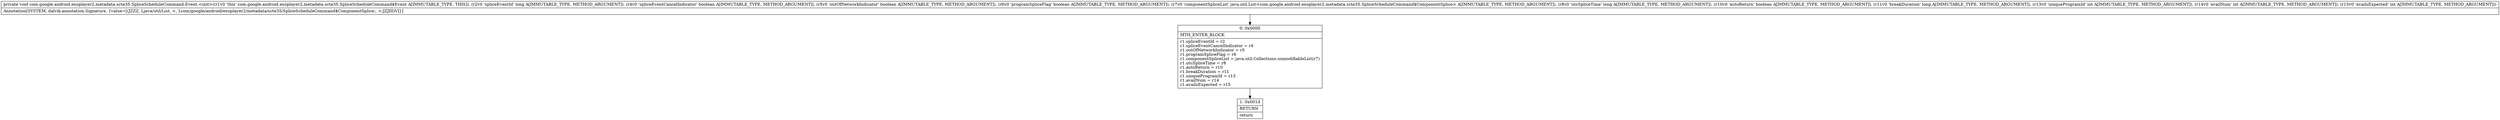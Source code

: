 digraph "CFG forcom.google.android.exoplayer2.metadata.scte35.SpliceScheduleCommand.Event.\<init\>(JZZZLjava\/util\/List;JZJIII)V" {
Node_0 [shape=record,label="{0\:\ 0x0000|MTH_ENTER_BLOCK\l|r1.spliceEventId = r2\lr1.spliceEventCancelIndicator = r4\lr1.outOfNetworkIndicator = r5\lr1.programSpliceFlag = r6\lr1.componentSpliceList = java.util.Collections.unmodifiableList(r7)\lr1.utcSpliceTime = r8\lr1.autoReturn = r10\lr1.breakDuration = r11\lr1.uniqueProgramId = r13\lr1.availNum = r14\lr1.availsExpected = r15\l}"];
Node_1 [shape=record,label="{1\:\ 0x001d|RETURN\l|return\l}"];
MethodNode[shape=record,label="{private void com.google.android.exoplayer2.metadata.scte35.SpliceScheduleCommand.Event.\<init\>((r1v0 'this' com.google.android.exoplayer2.metadata.scte35.SpliceScheduleCommand$Event A[IMMUTABLE_TYPE, THIS]), (r2v0 'spliceEventId' long A[IMMUTABLE_TYPE, METHOD_ARGUMENT]), (r4v0 'spliceEventCancelIndicator' boolean A[IMMUTABLE_TYPE, METHOD_ARGUMENT]), (r5v0 'outOfNetworkIndicator' boolean A[IMMUTABLE_TYPE, METHOD_ARGUMENT]), (r6v0 'programSpliceFlag' boolean A[IMMUTABLE_TYPE, METHOD_ARGUMENT]), (r7v0 'componentSpliceList' java.util.List\<com.google.android.exoplayer2.metadata.scte35.SpliceScheduleCommand$ComponentSplice\> A[IMMUTABLE_TYPE, METHOD_ARGUMENT]), (r8v0 'utcSpliceTime' long A[IMMUTABLE_TYPE, METHOD_ARGUMENT]), (r10v0 'autoReturn' boolean A[IMMUTABLE_TYPE, METHOD_ARGUMENT]), (r11v0 'breakDuration' long A[IMMUTABLE_TYPE, METHOD_ARGUMENT]), (r13v0 'uniqueProgramId' int A[IMMUTABLE_TYPE, METHOD_ARGUMENT]), (r14v0 'availNum' int A[IMMUTABLE_TYPE, METHOD_ARGUMENT]), (r15v0 'availsExpected' int A[IMMUTABLE_TYPE, METHOD_ARGUMENT]))  | Annotation[SYSTEM, dalvik.annotation.Signature, \{value=[(JZZZ, Ljava\/util\/List, \<, Lcom\/google\/android\/exoplayer2\/metadata\/scte35\/SpliceScheduleCommand$ComponentSplice;, \>;JZJIII)V]\}]\l}"];
MethodNode -> Node_0;
Node_0 -> Node_1;
}

